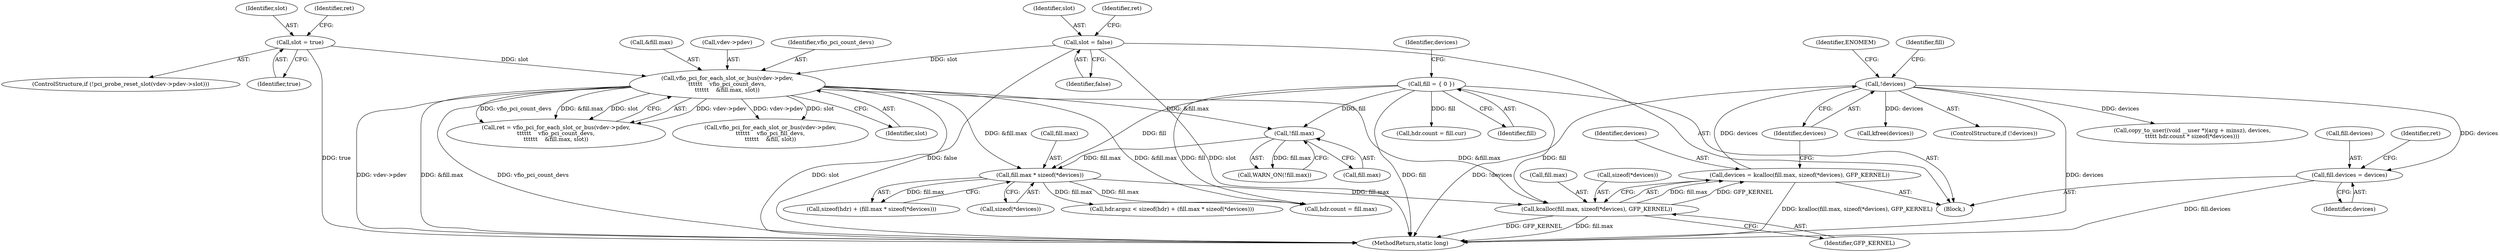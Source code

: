 digraph "0_linux_05692d7005a364add85c6e25a6c4447ce08f913a@pointer" {
"1001019" [label="(Call,fill.devices = devices)"];
"1001014" [label="(Call,!devices)"];
"1001003" [label="(Call,devices = kcalloc(fill.max, sizeof(*devices), GFP_KERNEL))"];
"1001005" [label="(Call,kcalloc(fill.max, sizeof(*devices), GFP_KERNEL))"];
"1000983" [label="(Call,fill.max * sizeof(*devices))"];
"1000971" [label="(Call,!fill.max)"];
"1000893" [label="(Call,fill = { 0 })"];
"1000956" [label="(Call,vfio_pci_for_each_slot_or_bus(vdev->pdev,\n\t\t\t\t\t\t    vfio_pci_count_devs,\n\t\t\t\t\t\t    &fill.max, slot))"];
"1000940" [label="(Call,slot = true)"];
"1000900" [label="(Call,slot = false)"];
"1000893" [label="(Call,fill = { 0 })"];
"1001019" [label="(Call,fill.devices = devices)"];
"1001013" [label="(ControlStructure,if (!devices))"];
"1001020" [label="(Call,fill.devices)"];
"1000901" [label="(Identifier,slot)"];
"1000971" [label="(Call,!fill.max)"];
"1000972" [label="(Call,fill.max)"];
"1000897" [label="(Identifier,devices)"];
"1000970" [label="(Call,WARN_ON(!fill.max))"];
"1000961" [label="(Call,&fill.max)"];
"1001369" [label="(MethodReturn,static long)"];
"1000980" [label="(Call,sizeof(hdr) + (fill.max * sizeof(*devices)))"];
"1000995" [label="(Call,hdr.count = fill.max)"];
"1001005" [label="(Call,kcalloc(fill.max, sizeof(*devices), GFP_KERNEL))"];
"1000941" [label="(Identifier,slot)"];
"1001006" [label="(Call,fill.max)"];
"1000976" [label="(Call,hdr.argsz < sizeof(hdr) + (fill.max * sizeof(*devices)))"];
"1001014" [label="(Call,!devices)"];
"1000983" [label="(Call,fill.max * sizeof(*devices))"];
"1001037" [label="(Call,hdr.count = fill.cur)"];
"1000894" [label="(Identifier,fill)"];
"1000890" [label="(Block,)"];
"1001062" [label="(Call,copy_to_user((void __user *)(arg + minsz), devices,\n\t\t\t\t\t hdr.count * sizeof(*devices)))"];
"1001012" [label="(Identifier,GFP_KERNEL)"];
"1000940" [label="(Call,slot = true)"];
"1001009" [label="(Call,sizeof(*devices))"];
"1000900" [label="(Call,slot = false)"];
"1000954" [label="(Call,ret = vfio_pci_for_each_slot_or_bus(vdev->pdev,\n\t\t\t\t\t\t    vfio_pci_count_devs,\n\t\t\t\t\t\t    &fill.max, slot))"];
"1000932" [label="(ControlStructure,if (!pci_probe_reset_slot(vdev->pdev->slot)))"];
"1000942" [label="(Identifier,true)"];
"1000984" [label="(Call,fill.max)"];
"1001023" [label="(Identifier,devices)"];
"1001026" [label="(Call,vfio_pci_for_each_slot_or_bus(vdev->pdev,\n\t\t\t\t\t\t    vfio_pci_fill_devs,\n\t\t\t\t\t\t    &fill, slot))"];
"1000902" [label="(Identifier,false)"];
"1001015" [label="(Identifier,devices)"];
"1001021" [label="(Identifier,fill)"];
"1000957" [label="(Call,vdev->pdev)"];
"1000955" [label="(Identifier,ret)"];
"1001003" [label="(Call,devices = kcalloc(fill.max, sizeof(*devices), GFP_KERNEL))"];
"1001018" [label="(Identifier,ENOMEM)"];
"1000905" [label="(Identifier,ret)"];
"1001004" [label="(Identifier,devices)"];
"1001025" [label="(Identifier,ret)"];
"1000965" [label="(Identifier,slot)"];
"1000960" [label="(Identifier,vfio_pci_count_devs)"];
"1000956" [label="(Call,vfio_pci_for_each_slot_or_bus(vdev->pdev,\n\t\t\t\t\t\t    vfio_pci_count_devs,\n\t\t\t\t\t\t    &fill.max, slot))"];
"1000987" [label="(Call,sizeof(*devices))"];
"1001080" [label="(Call,kfree(devices))"];
"1001019" -> "1000890"  [label="AST: "];
"1001019" -> "1001023"  [label="CFG: "];
"1001020" -> "1001019"  [label="AST: "];
"1001023" -> "1001019"  [label="AST: "];
"1001025" -> "1001019"  [label="CFG: "];
"1001019" -> "1001369"  [label="DDG: fill.devices"];
"1001014" -> "1001019"  [label="DDG: devices"];
"1001014" -> "1001013"  [label="AST: "];
"1001014" -> "1001015"  [label="CFG: "];
"1001015" -> "1001014"  [label="AST: "];
"1001018" -> "1001014"  [label="CFG: "];
"1001021" -> "1001014"  [label="CFG: "];
"1001014" -> "1001369"  [label="DDG: devices"];
"1001014" -> "1001369"  [label="DDG: !devices"];
"1001003" -> "1001014"  [label="DDG: devices"];
"1001014" -> "1001062"  [label="DDG: devices"];
"1001014" -> "1001080"  [label="DDG: devices"];
"1001003" -> "1000890"  [label="AST: "];
"1001003" -> "1001005"  [label="CFG: "];
"1001004" -> "1001003"  [label="AST: "];
"1001005" -> "1001003"  [label="AST: "];
"1001015" -> "1001003"  [label="CFG: "];
"1001003" -> "1001369"  [label="DDG: kcalloc(fill.max, sizeof(*devices), GFP_KERNEL)"];
"1001005" -> "1001003"  [label="DDG: fill.max"];
"1001005" -> "1001003"  [label="DDG: GFP_KERNEL"];
"1001005" -> "1001012"  [label="CFG: "];
"1001006" -> "1001005"  [label="AST: "];
"1001009" -> "1001005"  [label="AST: "];
"1001012" -> "1001005"  [label="AST: "];
"1001005" -> "1001369"  [label="DDG: GFP_KERNEL"];
"1001005" -> "1001369"  [label="DDG: fill.max"];
"1000983" -> "1001005"  [label="DDG: fill.max"];
"1000893" -> "1001005"  [label="DDG: fill"];
"1000956" -> "1001005"  [label="DDG: &fill.max"];
"1000983" -> "1000980"  [label="AST: "];
"1000983" -> "1000987"  [label="CFG: "];
"1000984" -> "1000983"  [label="AST: "];
"1000987" -> "1000983"  [label="AST: "];
"1000980" -> "1000983"  [label="CFG: "];
"1000983" -> "1000976"  [label="DDG: fill.max"];
"1000983" -> "1000980"  [label="DDG: fill.max"];
"1000971" -> "1000983"  [label="DDG: fill.max"];
"1000893" -> "1000983"  [label="DDG: fill"];
"1000956" -> "1000983"  [label="DDG: &fill.max"];
"1000983" -> "1000995"  [label="DDG: fill.max"];
"1000971" -> "1000970"  [label="AST: "];
"1000971" -> "1000972"  [label="CFG: "];
"1000972" -> "1000971"  [label="AST: "];
"1000970" -> "1000971"  [label="CFG: "];
"1000971" -> "1000970"  [label="DDG: fill.max"];
"1000893" -> "1000971"  [label="DDG: fill"];
"1000956" -> "1000971"  [label="DDG: &fill.max"];
"1000893" -> "1000890"  [label="AST: "];
"1000893" -> "1000894"  [label="CFG: "];
"1000894" -> "1000893"  [label="AST: "];
"1000897" -> "1000893"  [label="CFG: "];
"1000893" -> "1001369"  [label="DDG: fill"];
"1000893" -> "1000995"  [label="DDG: fill"];
"1000893" -> "1001037"  [label="DDG: fill"];
"1000956" -> "1000954"  [label="AST: "];
"1000956" -> "1000965"  [label="CFG: "];
"1000957" -> "1000956"  [label="AST: "];
"1000960" -> "1000956"  [label="AST: "];
"1000961" -> "1000956"  [label="AST: "];
"1000965" -> "1000956"  [label="AST: "];
"1000954" -> "1000956"  [label="CFG: "];
"1000956" -> "1001369"  [label="DDG: slot"];
"1000956" -> "1001369"  [label="DDG: vdev->pdev"];
"1000956" -> "1001369"  [label="DDG: &fill.max"];
"1000956" -> "1001369"  [label="DDG: vfio_pci_count_devs"];
"1000956" -> "1000954"  [label="DDG: vdev->pdev"];
"1000956" -> "1000954"  [label="DDG: vfio_pci_count_devs"];
"1000956" -> "1000954"  [label="DDG: &fill.max"];
"1000956" -> "1000954"  [label="DDG: slot"];
"1000940" -> "1000956"  [label="DDG: slot"];
"1000900" -> "1000956"  [label="DDG: slot"];
"1000956" -> "1000995"  [label="DDG: &fill.max"];
"1000956" -> "1001026"  [label="DDG: vdev->pdev"];
"1000956" -> "1001026"  [label="DDG: slot"];
"1000940" -> "1000932"  [label="AST: "];
"1000940" -> "1000942"  [label="CFG: "];
"1000941" -> "1000940"  [label="AST: "];
"1000942" -> "1000940"  [label="AST: "];
"1000955" -> "1000940"  [label="CFG: "];
"1000940" -> "1001369"  [label="DDG: true"];
"1000900" -> "1000890"  [label="AST: "];
"1000900" -> "1000902"  [label="CFG: "];
"1000901" -> "1000900"  [label="AST: "];
"1000902" -> "1000900"  [label="AST: "];
"1000905" -> "1000900"  [label="CFG: "];
"1000900" -> "1001369"  [label="DDG: false"];
"1000900" -> "1001369"  [label="DDG: slot"];
}
